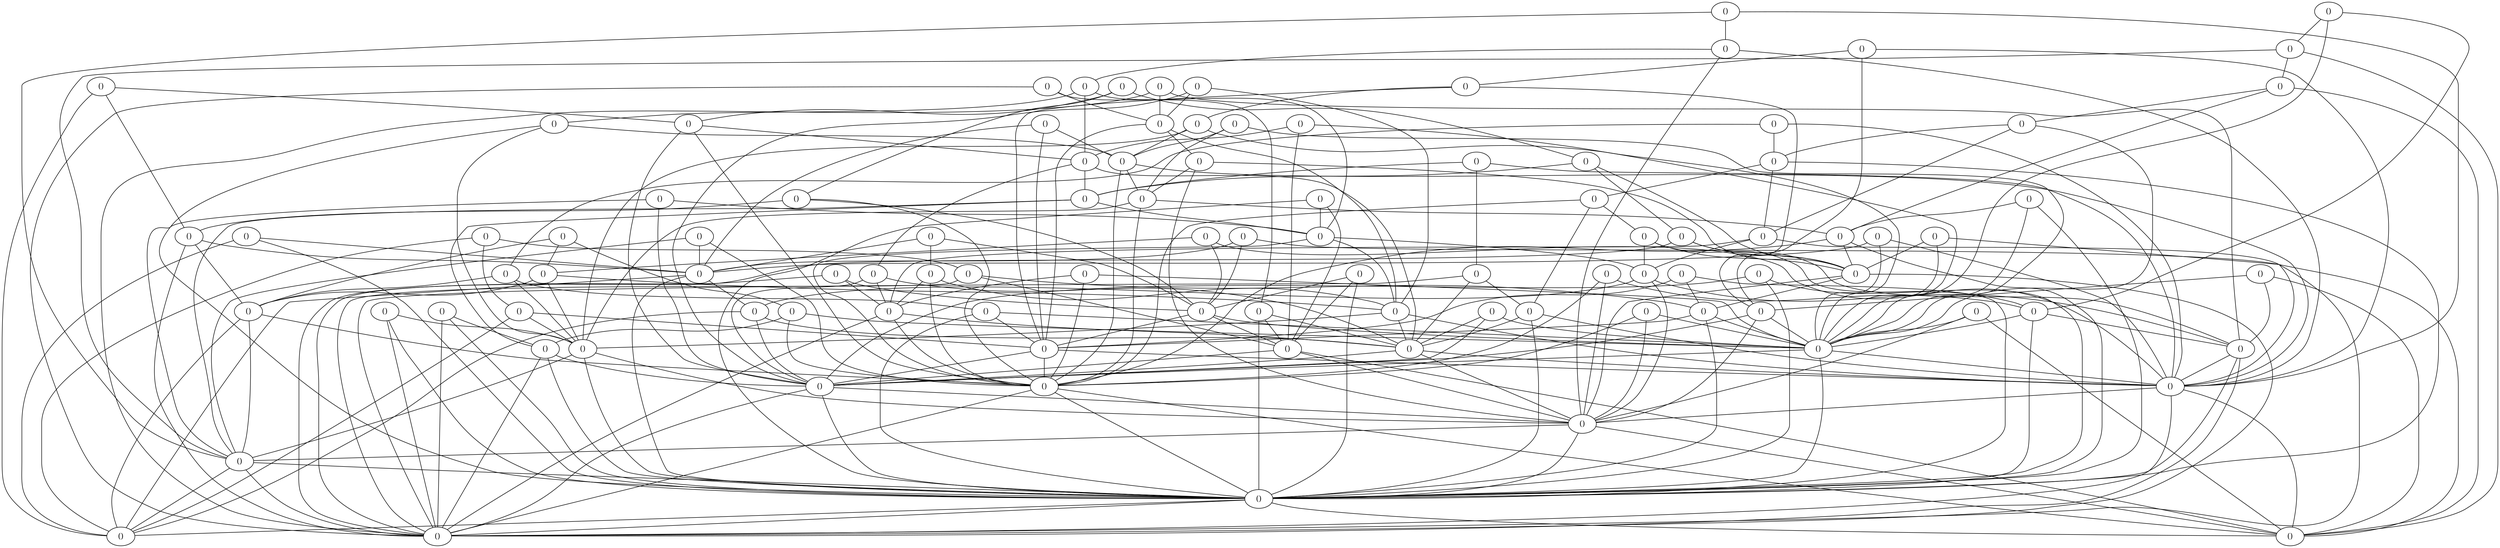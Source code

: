 graph {
    0 [ label = "()" ]
    1 [ label = "()" ]
    2 [ label = "()" ]
    3 [ label = "()" ]
    4 [ label = "()" ]
    5 [ label = "()" ]
    6 [ label = "()" ]
    7 [ label = "()" ]
    8 [ label = "()" ]
    9 [ label = "()" ]
    10 [ label = "()" ]
    11 [ label = "()" ]
    12 [ label = "()" ]
    13 [ label = "()" ]
    14 [ label = "()" ]
    15 [ label = "()" ]
    16 [ label = "()" ]
    17 [ label = "()" ]
    18 [ label = "()" ]
    19 [ label = "()" ]
    20 [ label = "()" ]
    21 [ label = "()" ]
    22 [ label = "()" ]
    23 [ label = "()" ]
    24 [ label = "()" ]
    25 [ label = "()" ]
    26 [ label = "()" ]
    27 [ label = "()" ]
    28 [ label = "()" ]
    29 [ label = "()" ]
    30 [ label = "()" ]
    31 [ label = "()" ]
    32 [ label = "()" ]
    33 [ label = "()" ]
    34 [ label = "()" ]
    35 [ label = "()" ]
    36 [ label = "()" ]
    37 [ label = "()" ]
    38 [ label = "()" ]
    39 [ label = "()" ]
    40 [ label = "()" ]
    41 [ label = "()" ]
    42 [ label = "()" ]
    43 [ label = "()" ]
    44 [ label = "()" ]
    45 [ label = "()" ]
    46 [ label = "()" ]
    47 [ label = "()" ]
    48 [ label = "()" ]
    49 [ label = "()" ]
    50 [ label = "()" ]
    51 [ label = "()" ]
    52 [ label = "()" ]
    53 [ label = "()" ]
    54 [ label = "()" ]
    55 [ label = "()" ]
    56 [ label = "()" ]
    57 [ label = "()" ]
    58 [ label = "()" ]
    59 [ label = "()" ]
    60 [ label = "()" ]
    61 [ label = "()" ]
    62 [ label = "()" ]
    63 [ label = "()" ]
    64 [ label = "()" ]
    65 [ label = "()" ]
    66 [ label = "()" ]
    67 [ label = "()" ]
    68 [ label = "()" ]
    69 [ label = "()" ]
    70 [ label = "()" ]
    71 [ label = "()" ]
    72 [ label = "()" ]
    73 [ label = "()" ]
    74 [ label = "()" ]
    75 [ label = "()" ]
    76 [ label = "()" ]
    77 [ label = "()" ]
    78 [ label = "()" ]
    79 [ label = "()" ]
    80 [ label = "()" ]
    81 [ label = "()" ]
    82 [ label = "()" ]
    83 [ label = "()" ]
    84 [ label = "()" ]
    85 [ label = "()" ]
    86 [ label = "()" ]
    87 [ label = "()" ]
    88 [ label = "()" ]
    89 [ label = "()" ]
    90 [ label = "()" ]
    91 [ label = "()" ]
    92 [ label = "()" ]
    93 [ label = "()" ]
    94 [ label = "()" ]
    95 [ label = "()" ]
    96 [ label = "()" ]
    97 [ label = "()" ]
    98 [ label = "()" ]
    99 [ label = "()" ]
    0 -- 1 [ ]
    0 -- 2 [ ]
    0 -- 3 [ ]
    4 -- 2 [ ]
    4 -- 1 [ ]
    4 -- 0 [ ]
    5 -- 0 [ ]
    5 -- 4 [ ]
    5 -- 3 [ ]
    6 -- 5 [ ]
    6 -- 1 [ ]
    6 -- 0 [ ]
    7 -- 1 [ ]
    7 -- 5 [ ]
    7 -- 3 [ ]
    8 -- 1 [ ]
    8 -- 0 [ ]
    8 -- 7 [ ]
    9 -- 7 [ ]
    9 -- 5 [ ]
    9 -- 6 [ ]
    10 -- 2 [ ]
    10 -- 9 [ ]
    10 -- 6 [ ]
    11 -- 5 [ ]
    11 -- 4 [ ]
    11 -- 0 [ ]
    12 -- 0 [ ]
    12 -- 1 [ ]
    12 -- 3 [ ]
    13 -- 0 [ ]
    13 -- 1 [ ]
    13 -- 6 [ ]
    14 -- 11 [ ]
    14 -- 7 [ ]
    14 -- 9 [ ]
    15 -- 0 [ ]
    15 -- 2 [ ]
    15 -- 10 [ ]
    16 -- 6 [ ]
    16 -- 7 [ ]
    16 -- 0 [ ]
    17 -- 12 [ ]
    17 -- 7 [ ]
    17 -- 6 [ ]
    18 -- 13 [ ]
    18 -- 0 [ ]
    18 -- 1 [ ]
    19 -- 16 [ ]
    19 -- 17 [ ]
    19 -- 0 [ ]
    20 -- 9 [ ]
    20 -- 7 [ ]
    20 -- 0 [ ]
    21 -- 6 [ ]
    21 -- 16 [ ]
    21 -- 5 [ ]
    22 -- 4 [ ]
    22 -- 2 [ ]
    22 -- 12 [ ]
    23 -- 12 [ ]
    23 -- 9 [ ]
    23 -- 1 [ ]
    24 -- 8 [ ]
    24 -- 5 [ ]
    24 -- 10 [ ]
    25 -- 5 [ ]
    25 -- 6 [ ]
    25 -- 3 [ ]
    26 -- 17 [ ]
    26 -- 25 [ ]
    26 -- 16 [ ]
    27 -- 16 [ ]
    27 -- 0 [ ]
    27 -- 17 [ ]
    28 -- 14 [ ]
    28 -- 12 [ ]
    28 -- 24 [ ]
    29 -- 26 [ ]
    29 -- 1 [ ]
    29 -- 23 [ ]
    30 -- 2 [ ]
    30 -- 15 [ ]
    30 -- 0 [ ]
    31 -- 0 [ ]
    31 -- 8 [ ]
    31 -- 16 [ ]
    32 -- 9 [ ]
    32 -- 23 [ ]
    32 -- 6 [ ]
    33 -- 1 [ ]
    33 -- 5 [ ]
    33 -- 19 [ ]
    34 -- 5 [ ]
    34 -- 16 [ ]
    34 -- 12 [ ]
    35 -- 0 [ ]
    35 -- 33 [ ]
    35 -- 12 [ ]
    36 -- 24 [ ]
    36 -- 33 [ ]
    36 -- 0 [ ]
    37 -- 12 [ ]
    37 -- 11 [ ]
    37 -- 35 [ ]
    38 -- 37 [ ]
    38 -- 33 [ ]
    38 -- 5 [ ]
    39 -- 16 [ ]
    39 -- 13 [ ]
    39 -- 12 [ ]
    40 -- 0 [ ]
    40 -- 9 [ ]
    40 -- 25 [ ]
    41 -- 28 [ ]
    41 -- 4 [ ]
    41 -- 6 [ ]
    42 -- 4 [ ]
    42 -- 13 [ ]
    42 -- 28 [ ]
    43 -- 32 [ ]
    43 -- 42 [ ]
    43 -- 9 [ ]
    44 -- 5 [ ]
    44 -- 3 [ ]
    44 -- 16 [ ]
    45 -- 1 [ ]
    45 -- 9 [ ]
    45 -- 20 [ ]
    46 -- 12 [ ]
    46 -- 6 [ ]
    46 -- 43 [ ]
    47 -- 20 [ ]
    47 -- 12 [ ]
    47 -- 36 [ ]
    48 -- 12 [ ]
    48 -- 7 [ ]
    48 -- 37 [ ]
    49 -- 23 [ ]
    49 -- 12 [ ]
    49 -- 14 [ ]
    50 -- 22 [ ]
    50 -- 14 [ ]
    50 -- 11 [ ]
    51 -- 19 [ ]
    51 -- 25 [ ]
    51 -- 1 [ ]
    52 -- 11 [ ]
    52 -- 48 [ ]
    52 -- 16 [ ]
    53 -- 38 [ ]
    53 -- 14 [ ]
    53 -- 17 [ ]
    54 -- 16 [ ]
    54 -- 33 [ ]
    54 -- 7 [ ]
    55 -- 48 [ ]
    55 -- 11 [ ]
    55 -- 0 [ ]
    56 -- 4 [ ]
    56 -- 12 [ ]
    56 -- 15 [ ]
    57 -- 27 [ ]
    57 -- 22 [ ]
    57 -- 11 [ ]
    58 -- 15 [ ]
    58 -- 22 [ ]
    58 -- 1 [ ]
    59 -- 25 [ ]
    59 -- 0 [ ]
    59 -- 28 [ ]
    60 -- 52 [ ]
    60 -- 17 [ ]
    60 -- 21 [ ]
    61 -- 23 [ ]
    61 -- 24 [ ]
    61 -- 1 [ ]
    62 -- 12 [ ]
    62 -- 26 [ ]
    62 -- 58 [ ]
    63 -- 9 [ ]
    63 -- 6 [ ]
    63 -- 16 [ ]
    64 -- 0 [ ]
    64 -- 61 [ ]
    64 -- 47 [ ]
    65 -- 28 [ ]
    65 -- 55 [ ]
    65 -- 43 [ ]
    66 -- 60 [ ]
    66 -- 21 [ ]
    66 -- 7 [ ]
    67 -- 17 [ ]
    67 -- 11 [ ]
    67 -- 2 [ ]
    68 -- 5 [ ]
    68 -- 31 [ ]
    68 -- 12 [ ]
    69 -- 19 [ ]
    69 -- 17 [ ]
    69 -- 0 [ ]
    70 -- 22 [ ]
    70 -- 39 [ ]
    70 -- 50 [ ]
    71 -- 5 [ ]
    71 -- 7 [ ]
    71 -- 65 [ ]
    72 -- 6 [ ]
    72 -- 14 [ ]
    72 -- 53 [ ]
    73 -- 26 [ ]
    73 -- 49 [ ]
    73 -- 15 [ ]
    74 -- 15 [ ]
    74 -- 7 [ ]
    74 -- 16 [ ]
    75 -- 53 [ ]
    75 -- 40 [ ]
    75 -- 1 [ ]
    76 -- 43 [ ]
    76 -- 16 [ ]
    76 -- 25 [ ]
    77 -- 8 [ ]
    77 -- 3 [ ]
    77 -- 21 [ ]
    78 -- 15 [ ]
    78 -- 26 [ ]
    78 -- 3 [ ]
    79 -- 48 [ ]
    79 -- 15 [ ]
    79 -- 17 [ ]
    80 -- 7 [ ]
    80 -- 64 [ ]
    80 -- 57 [ ]
    81 -- 7 [ ]
    81 -- 26 [ ]
    81 -- 50 [ ]
    82 -- 58 [ ]
    82 -- 46 [ ]
    82 -- 2 [ ]
    83 -- 37 [ ]
    83 -- 48 [ ]
    83 -- 16 [ ]
    84 -- 7 [ ]
    84 -- 45 [ ]
    84 -- 42 [ ]
    85 -- 1 [ ]
    85 -- 11 [ ]
    85 -- 0 [ ]
    86 -- 16 [ ]
    86 -- 61 [ ]
    86 -- 64 [ ]
    87 -- 2 [ ]
    87 -- 67 [ ]
    87 -- 51 [ ]
    88 -- 53 [ ]
    88 -- 1 [ ]
    88 -- 8 [ ]
    89 -- 33 [ ]
    89 -- 1 [ ]
    89 -- 8 [ ]
    90 -- 89 [ ]
    90 -- 33 [ ]
    90 -- 42 [ ]
    91 -- 46 [ ]
    91 -- 62 [ ]
    91 -- 90 [ ]
    92 -- 6 [ ]
    92 -- 31 [ ]
    92 -- 0 [ ]
    93 -- 35 [ ]
    93 -- 3 [ ]
    93 -- 86 [ ]
    94 -- 4 [ ]
    94 -- 93 [ ]
    94 -- 3 [ ]
    95 -- 7 [ ]
    95 -- 71 [ ]
    95 -- 4 [ ]
    96 -- 23 [ ]
    96 -- 16 [ ]
    96 -- 12 [ ]
    97 -- 94 [ ]
    97 -- 16 [ ]
    97 -- 31 [ ]
    98 -- 0 [ ]
    98 -- 16 [ ]
    98 -- 35 [ ]
    99 -- 25 [ ]
    99 -- 0 [ ]
    99 -- 26 [ ]
}
